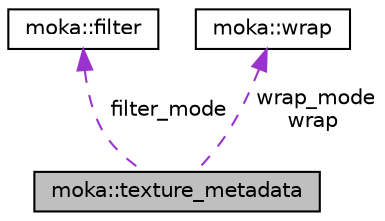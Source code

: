 digraph "moka::texture_metadata"
{
 // LATEX_PDF_SIZE
  edge [fontname="Helvetica",fontsize="10",labelfontname="Helvetica",labelfontsize="10"];
  node [fontname="Helvetica",fontsize="10",shape=record];
  Node1 [label="moka::texture_metadata",height=0.2,width=0.4,color="black", fillcolor="grey75", style="filled", fontcolor="black",tooltip=" "];
  Node2 -> Node1 [dir="back",color="darkorchid3",fontsize="10",style="dashed",label=" filter_mode" ,fontname="Helvetica"];
  Node2 [label="moka::filter",height=0.2,width=0.4,color="black", fillcolor="white", style="filled",URL="$structmoka_1_1filter.html",tooltip="Min and max texture filter modes. Both default to linear filtering."];
  Node3 -> Node1 [dir="back",color="darkorchid3",fontsize="10",style="dashed",label=" wrap_mode\nwrap" ,fontname="Helvetica"];
  Node3 [label="moka::wrap",height=0.2,width=0.4,color="black", fillcolor="white", style="filled",URL="$structmoka_1_1wrap.html",tooltip="x and y texture wrap modes. Both default to clamp_to_edge."];
}
